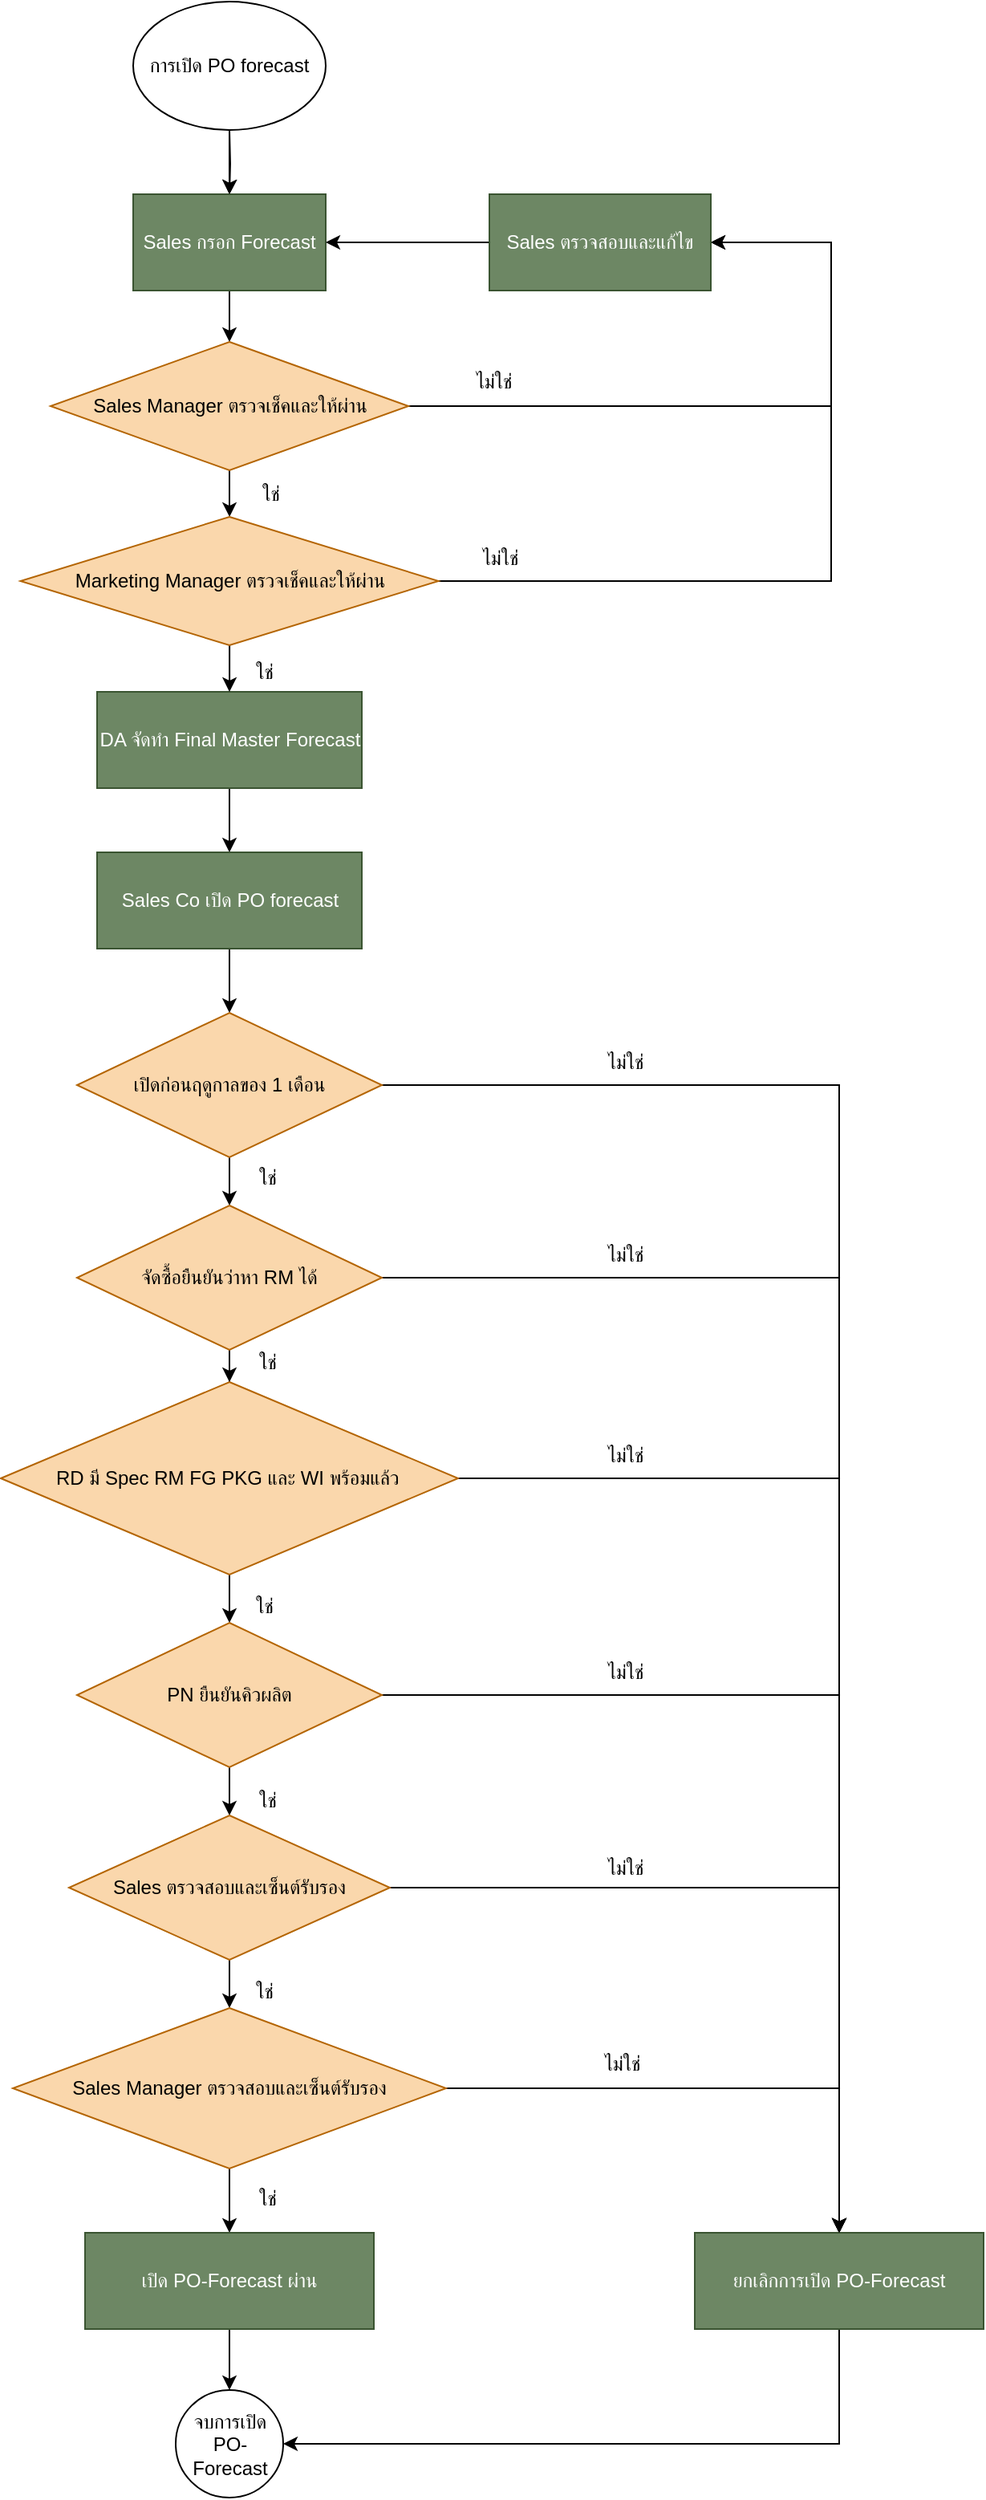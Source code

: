 <mxfile version="28.0.7">
  <diagram id="C5RBs43oDa-KdzZeNtuy" name="Page-1">
    <mxGraphModel dx="983" dy="608" grid="0" gridSize="10" guides="1" tooltips="1" connect="1" arrows="1" fold="1" page="1" pageScale="1" pageWidth="827" pageHeight="1169" math="0" shadow="0">
      <root>
        <mxCell id="WIyWlLk6GJQsqaUBKTNV-0" />
        <mxCell id="WIyWlLk6GJQsqaUBKTNV-1" parent="WIyWlLk6GJQsqaUBKTNV-0" />
        <mxCell id="ul0n_eh6_xzhWPqqEAVD-3" style="edgeStyle=orthogonalEdgeStyle;rounded=0;orthogonalLoop=1;jettySize=auto;html=1;" parent="WIyWlLk6GJQsqaUBKTNV-1" target="ul0n_eh6_xzhWPqqEAVD-4" edge="1">
          <mxGeometry relative="1" as="geometry">
            <mxPoint x="230" y="240" as="targetPoint" />
            <mxPoint x="230" y="120" as="sourcePoint" />
          </mxGeometry>
        </mxCell>
        <mxCell id="MqeZe2jEh2oXcdcuC_fv-15" value="" style="edgeStyle=orthogonalEdgeStyle;rounded=0;orthogonalLoop=1;jettySize=auto;html=1;" parent="WIyWlLk6GJQsqaUBKTNV-1" source="ul0n_eh6_xzhWPqqEAVD-4" target="MqeZe2jEh2oXcdcuC_fv-11" edge="1">
          <mxGeometry relative="1" as="geometry" />
        </mxCell>
        <mxCell id="ul0n_eh6_xzhWPqqEAVD-4" value="Sales กรอก Forecast" style="rounded=0;whiteSpace=wrap;html=1;fillColor=#6d8764;fontColor=#ffffff;strokeColor=#3A5431;" parent="WIyWlLk6GJQsqaUBKTNV-1" vertex="1">
          <mxGeometry x="170" y="160" width="120" height="60" as="geometry" />
        </mxCell>
        <mxCell id="ul0n_eh6_xzhWPqqEAVD-14" value="" style="edgeStyle=orthogonalEdgeStyle;rounded=0;orthogonalLoop=1;jettySize=auto;html=1;strokeColor=light-dark(#000000,#000000);" parent="WIyWlLk6GJQsqaUBKTNV-1" source="ul0n_eh6_xzhWPqqEAVD-11" target="ul0n_eh6_xzhWPqqEAVD-13" edge="1">
          <mxGeometry relative="1" as="geometry" />
        </mxCell>
        <mxCell id="ul0n_eh6_xzhWPqqEAVD-11" value="DA จัดทำ Final Master Forecast&lt;span style=&quot;color: rgba(0, 0, 0, 0); font-family: monospace; font-size: 0px; text-align: start; text-wrap-mode: nowrap;&quot;&gt;%3CmxGraphModel%3E%3Croot%3E%3CmxCell%20id%3D%220%22%2F%3E%3CmxCell%20id%3D%221%22%20parent%3D%220%22%2F%3E%3CmxCell%20id%3D%222%22%20value%3D%22Marketing%20Manager%20%E0%B8%95%E0%B8%A3%E0%B8%A7%E0%B8%88%E0%B9%80%E0%B8%8A%E0%B9%87%E0%B8%84%22%20style%3D%22rounded%3D0%3BwhiteSpace%3Dwrap%3Bhtml%3D1%3B%22%20vertex%3D%221%22%20parent%3D%221%22%3E%3CmxGeometry%20x%3D%22147.5%22%20y%3D%22370%22%20width%3D%22165%22%20height%3D%2260%22%20as%3D%22geometry%22%2F%3E%3C%2FmxCell%3E%3C%2Froot%3E%3C%2FmxGraphModel%3E&lt;/span&gt;" style="rounded=0;whiteSpace=wrap;html=1;fillColor=#6d8764;fontColor=#ffffff;strokeColor=#3A5431;" parent="WIyWlLk6GJQsqaUBKTNV-1" vertex="1">
          <mxGeometry x="147.5" y="470" width="165" height="60" as="geometry" />
        </mxCell>
        <mxCell id="ul0n_eh6_xzhWPqqEAVD-20" value="" style="edgeStyle=orthogonalEdgeStyle;rounded=0;orthogonalLoop=1;jettySize=auto;html=1;" parent="WIyWlLk6GJQsqaUBKTNV-1" source="ul0n_eh6_xzhWPqqEAVD-13" target="ul0n_eh6_xzhWPqqEAVD-15" edge="1">
          <mxGeometry relative="1" as="geometry" />
        </mxCell>
        <mxCell id="ul0n_eh6_xzhWPqqEAVD-13" value="Sales Co เปิด PO forecast" style="rounded=0;whiteSpace=wrap;html=1;fillColor=#6d8764;fontColor=#ffffff;strokeColor=#3A5431;" parent="WIyWlLk6GJQsqaUBKTNV-1" vertex="1">
          <mxGeometry x="147.5" y="570" width="165" height="60" as="geometry" />
        </mxCell>
        <mxCell id="PnefCcI8xvtNNN-fNU-R-4" value="" style="edgeStyle=orthogonalEdgeStyle;rounded=0;orthogonalLoop=1;jettySize=auto;html=1;" parent="WIyWlLk6GJQsqaUBKTNV-1" source="ul0n_eh6_xzhWPqqEAVD-15" target="PnefCcI8xvtNNN-fNU-R-0" edge="1">
          <mxGeometry relative="1" as="geometry" />
        </mxCell>
        <mxCell id="PnefCcI8xvtNNN-fNU-R-22" style="edgeStyle=orthogonalEdgeStyle;rounded=0;orthogonalLoop=1;jettySize=auto;html=1;entryX=0.5;entryY=0;entryDx=0;entryDy=0;strokeColor=light-dark(#000000,#000000);" parent="WIyWlLk6GJQsqaUBKTNV-1" source="ul0n_eh6_xzhWPqqEAVD-15" target="PnefCcI8xvtNNN-fNU-R-11" edge="1">
          <mxGeometry relative="1" as="geometry" />
        </mxCell>
        <mxCell id="ul0n_eh6_xzhWPqqEAVD-15" value="เปิดก่อนฤดูกาลของ 1 เดือน" style="rhombus;whiteSpace=wrap;html=1;fillColor=#fad7ac;strokeColor=#b46504;" parent="WIyWlLk6GJQsqaUBKTNV-1" vertex="1">
          <mxGeometry x="135" y="670" width="190" height="90" as="geometry" />
        </mxCell>
        <mxCell id="ul0n_eh6_xzhWPqqEAVD-19" value="" style="edgeStyle=orthogonalEdgeStyle;rounded=0;orthogonalLoop=1;jettySize=auto;html=1;strokeColor=light-dark(#000000,#000000);" parent="WIyWlLk6GJQsqaUBKTNV-1" source="ul0n_eh6_xzhWPqqEAVD-16" target="ul0n_eh6_xzhWPqqEAVD-4" edge="1">
          <mxGeometry relative="1" as="geometry" />
        </mxCell>
        <mxCell id="ul0n_eh6_xzhWPqqEAVD-16" value="การเปิด PO forecast" style="ellipse;whiteSpace=wrap;html=1;" parent="WIyWlLk6GJQsqaUBKTNV-1" vertex="1">
          <mxGeometry x="170" y="40" width="120" height="80" as="geometry" />
        </mxCell>
        <mxCell id="ul0n_eh6_xzhWPqqEAVD-23" value="จบการเปิด PO-Forecast" style="ellipse;whiteSpace=wrap;html=1;aspect=fixed;" parent="WIyWlLk6GJQsqaUBKTNV-1" vertex="1">
          <mxGeometry x="196.5" y="1528" width="67" height="67" as="geometry" />
        </mxCell>
        <mxCell id="PnefCcI8xvtNNN-fNU-R-5" value="" style="edgeStyle=orthogonalEdgeStyle;rounded=0;orthogonalLoop=1;jettySize=auto;html=1;" parent="WIyWlLk6GJQsqaUBKTNV-1" source="PnefCcI8xvtNNN-fNU-R-0" target="PnefCcI8xvtNNN-fNU-R-1" edge="1">
          <mxGeometry relative="1" as="geometry" />
        </mxCell>
        <mxCell id="PnefCcI8xvtNNN-fNU-R-23" style="edgeStyle=orthogonalEdgeStyle;rounded=0;orthogonalLoop=1;jettySize=auto;html=1;entryX=0.5;entryY=0;entryDx=0;entryDy=0;strokeColor=light-dark(#000000,#000000);" parent="WIyWlLk6GJQsqaUBKTNV-1" source="PnefCcI8xvtNNN-fNU-R-0" target="PnefCcI8xvtNNN-fNU-R-11" edge="1">
          <mxGeometry relative="1" as="geometry" />
        </mxCell>
        <mxCell id="PnefCcI8xvtNNN-fNU-R-0" value="จัดซื้อยืนยันว่าหา RM ได้&lt;span style=&quot;color: rgba(0, 0, 0, 0); font-family: monospace; font-size: 0px; text-align: start; text-wrap-mode: nowrap;&quot;&gt;%3CmxGraphModel%3E%3Croot%3E%3CmxCell%20id%3D%220%22%2F%3E%3CmxCell%20id%3D%221%22%20parent%3D%220%22%2F%3E%3CmxCell%20id%3D%222%22%20value%3D%22%E0%B9%80%E0%B8%9B%E0%B8%B4%E0%B8%94%E0%B8%81%E0%B9%88%E0%B8%AD%E0%B8%99%E0%B8%A4%E0%B8%94%E0%B8%B9%E0%B8%81%E0%B8%B2%E0%B8%A5%E0%B8%82%E0%B8%AD%E0%B8%87%201%20%E0%B9%80%E0%B8%94%E0%B8%B7%E0%B8%AD%E0%B8%99%22%20style%3D%22rhombus%3BwhiteSpace%3Dwrap%3Bhtml%3D1%3B%22%20vertex%3D%221%22%20parent%3D%221%22%3E%3CmxGeometry%20x%3D%22135%22%20y%3D%22670%22%20width%3D%22190%22%20height%3D%2290%22%20as%3D%22geometry%22%2F%3E%3C%2FmxCell%3E%3C%2Froot%3E%3C%2FmxGraphModel%3E&lt;/span&gt;&lt;span style=&quot;color: rgba(0, 0, 0, 0); font-family: monospace; font-size: 0px; text-align: start; text-wrap-mode: nowrap;&quot;&gt;%3CmxGraphModel%3E%3Croot%3E%3CmxCell%20id%3D%220%22%2F%3E%3CmxCell%20id%3D%221%22%20parent%3D%220%22%2F%3E%3CmxCell%20id%3D%222%22%20value%3D%22%E0%B9%80%E0%B8%9B%E0%B8%B4%E0%B8%94%E0%B8%81%E0%B9%88%E0%B8%AD%E0%B8%99%E0%B8%A4%E0%B8%94%E0%B8%B9%E0%B8%81%E0%B8%B2%E0%B8%A5%E0%B8%82%E0%B8%AD%E0%B8%87%201%20%E0%B9%80%E0%B8%94%E0%B8%B7%E0%B8%AD%E0%B8%99%22%20style%3D%22rhombus%3BwhiteSpace%3Dwrap%3Bhtml%3D1%3B%22%20vertex%3D%221%22%20parent%3D%221%22%3E%3CmxGeometry%20x%3D%22135%22%20y%3D%22670%22%20width%3D%22190%22%20height%3D%2290%22%20as%3D%22geometry%22%2F%3E%3C%2FmxCell%3E%3C%2Froot%3E%3C%2FmxGraphModel%3E&lt;/span&gt;" style="rhombus;whiteSpace=wrap;html=1;fillColor=#fad7ac;strokeColor=#b46504;" parent="WIyWlLk6GJQsqaUBKTNV-1" vertex="1">
          <mxGeometry x="135" y="790" width="190" height="90" as="geometry" />
        </mxCell>
        <mxCell id="PnefCcI8xvtNNN-fNU-R-6" value="" style="edgeStyle=orthogonalEdgeStyle;rounded=0;orthogonalLoop=1;jettySize=auto;html=1;" parent="WIyWlLk6GJQsqaUBKTNV-1" source="PnefCcI8xvtNNN-fNU-R-1" target="PnefCcI8xvtNNN-fNU-R-3" edge="1">
          <mxGeometry relative="1" as="geometry" />
        </mxCell>
        <mxCell id="PnefCcI8xvtNNN-fNU-R-24" style="edgeStyle=orthogonalEdgeStyle;rounded=0;orthogonalLoop=1;jettySize=auto;html=1;entryX=0.5;entryY=0;entryDx=0;entryDy=0;strokeColor=light-dark(#000000,#000000);" parent="WIyWlLk6GJQsqaUBKTNV-1" source="PnefCcI8xvtNNN-fNU-R-1" target="PnefCcI8xvtNNN-fNU-R-11" edge="1">
          <mxGeometry relative="1" as="geometry">
            <mxPoint x="610" y="1430" as="targetPoint" />
          </mxGeometry>
        </mxCell>
        <mxCell id="PnefCcI8xvtNNN-fNU-R-1" value="RD มี Spec RM FG PKG และ WI พร้อมแล้ว&amp;nbsp;" style="rhombus;whiteSpace=wrap;html=1;fillColor=#fad7ac;strokeColor=#b46504;" parent="WIyWlLk6GJQsqaUBKTNV-1" vertex="1">
          <mxGeometry x="87.5" y="900" width="285" height="120" as="geometry" />
        </mxCell>
        <mxCell id="PnefCcI8xvtNNN-fNU-R-16" value="" style="edgeStyle=orthogonalEdgeStyle;rounded=0;orthogonalLoop=1;jettySize=auto;html=1;" parent="WIyWlLk6GJQsqaUBKTNV-1" source="PnefCcI8xvtNNN-fNU-R-3" target="PnefCcI8xvtNNN-fNU-R-12" edge="1">
          <mxGeometry relative="1" as="geometry" />
        </mxCell>
        <mxCell id="PnefCcI8xvtNNN-fNU-R-25" style="edgeStyle=orthogonalEdgeStyle;rounded=0;orthogonalLoop=1;jettySize=auto;html=1;entryX=0.5;entryY=0;entryDx=0;entryDy=0;strokeColor=light-dark(#000000,#000000);" parent="WIyWlLk6GJQsqaUBKTNV-1" source="PnefCcI8xvtNNN-fNU-R-3" target="PnefCcI8xvtNNN-fNU-R-11" edge="1">
          <mxGeometry relative="1" as="geometry">
            <mxPoint x="610" y="1420" as="targetPoint" />
          </mxGeometry>
        </mxCell>
        <mxCell id="PnefCcI8xvtNNN-fNU-R-3" value="PN ยืนยันคิวผลิต" style="rhombus;whiteSpace=wrap;html=1;fillColor=#fad7ac;strokeColor=#b46504;" parent="WIyWlLk6GJQsqaUBKTNV-1" vertex="1">
          <mxGeometry x="135" y="1050" width="190" height="90" as="geometry" />
        </mxCell>
        <mxCell id="PnefCcI8xvtNNN-fNU-R-21" style="edgeStyle=orthogonalEdgeStyle;rounded=0;orthogonalLoop=1;jettySize=auto;html=1;entryX=1;entryY=0.5;entryDx=0;entryDy=0;" parent="WIyWlLk6GJQsqaUBKTNV-1" source="PnefCcI8xvtNNN-fNU-R-11" target="ul0n_eh6_xzhWPqqEAVD-23" edge="1">
          <mxGeometry relative="1" as="geometry">
            <Array as="points">
              <mxPoint x="610" y="1562" />
            </Array>
          </mxGeometry>
        </mxCell>
        <mxCell id="PnefCcI8xvtNNN-fNU-R-11" value="ยกเลิกการเปิด PO-Forecast" style="rounded=0;whiteSpace=wrap;html=1;fillColor=#6d8764;fontColor=#ffffff;strokeColor=#3A5431;" parent="WIyWlLk6GJQsqaUBKTNV-1" vertex="1">
          <mxGeometry x="520" y="1430" width="180" height="60" as="geometry" />
        </mxCell>
        <mxCell id="PnefCcI8xvtNNN-fNU-R-17" value="" style="edgeStyle=orthogonalEdgeStyle;rounded=0;orthogonalLoop=1;jettySize=auto;html=1;" parent="WIyWlLk6GJQsqaUBKTNV-1" source="PnefCcI8xvtNNN-fNU-R-12" target="PnefCcI8xvtNNN-fNU-R-13" edge="1">
          <mxGeometry relative="1" as="geometry" />
        </mxCell>
        <mxCell id="PnefCcI8xvtNNN-fNU-R-26" style="edgeStyle=orthogonalEdgeStyle;rounded=0;orthogonalLoop=1;jettySize=auto;html=1;entryX=0.5;entryY=0;entryDx=0;entryDy=0;strokeColor=light-dark(#000000,#000000);" parent="WIyWlLk6GJQsqaUBKTNV-1" source="PnefCcI8xvtNNN-fNU-R-12" target="PnefCcI8xvtNNN-fNU-R-11" edge="1">
          <mxGeometry relative="1" as="geometry">
            <mxPoint x="610" y="1420" as="targetPoint" />
          </mxGeometry>
        </mxCell>
        <mxCell id="PnefCcI8xvtNNN-fNU-R-12" value="Sales ตรวจสอบและเซ็นต์รับรอง" style="rhombus;whiteSpace=wrap;html=1;fillColor=#fad7ac;strokeColor=#b46504;" parent="WIyWlLk6GJQsqaUBKTNV-1" vertex="1">
          <mxGeometry x="130" y="1170" width="200" height="90" as="geometry" />
        </mxCell>
        <mxCell id="PnefCcI8xvtNNN-fNU-R-19" value="" style="edgeStyle=orthogonalEdgeStyle;rounded=0;orthogonalLoop=1;jettySize=auto;html=1;" parent="WIyWlLk6GJQsqaUBKTNV-1" source="PnefCcI8xvtNNN-fNU-R-13" target="PnefCcI8xvtNNN-fNU-R-15" edge="1">
          <mxGeometry relative="1" as="geometry" />
        </mxCell>
        <mxCell id="PnefCcI8xvtNNN-fNU-R-27" style="edgeStyle=orthogonalEdgeStyle;rounded=0;orthogonalLoop=1;jettySize=auto;html=1;entryX=0.5;entryY=0;entryDx=0;entryDy=0;strokeColor=light-dark(#000000,#000000);" parent="WIyWlLk6GJQsqaUBKTNV-1" source="PnefCcI8xvtNNN-fNU-R-13" target="PnefCcI8xvtNNN-fNU-R-11" edge="1">
          <mxGeometry relative="1" as="geometry">
            <mxPoint x="700" y="1340" as="targetPoint" />
            <Array as="points">
              <mxPoint x="610" y="1340" />
            </Array>
          </mxGeometry>
        </mxCell>
        <mxCell id="PnefCcI8xvtNNN-fNU-R-13" value="Sales Manager ตรวจสอบและเซ็นต์รับรอง" style="rhombus;whiteSpace=wrap;html=1;fillColor=#fad7ac;strokeColor=#b46504;" parent="WIyWlLk6GJQsqaUBKTNV-1" vertex="1">
          <mxGeometry x="95" y="1290" width="270" height="100" as="geometry" />
        </mxCell>
        <mxCell id="PnefCcI8xvtNNN-fNU-R-20" value="" style="edgeStyle=orthogonalEdgeStyle;rounded=0;orthogonalLoop=1;jettySize=auto;html=1;" parent="WIyWlLk6GJQsqaUBKTNV-1" source="PnefCcI8xvtNNN-fNU-R-15" target="ul0n_eh6_xzhWPqqEAVD-23" edge="1">
          <mxGeometry relative="1" as="geometry" />
        </mxCell>
        <mxCell id="PnefCcI8xvtNNN-fNU-R-15" value="เปิด PO-Forecast ผ่าน" style="rounded=0;whiteSpace=wrap;html=1;fillColor=#6d8764;fontColor=#ffffff;strokeColor=#3A5431;" parent="WIyWlLk6GJQsqaUBKTNV-1" vertex="1">
          <mxGeometry x="140" y="1430" width="180" height="60" as="geometry" />
        </mxCell>
        <mxCell id="PnefCcI8xvtNNN-fNU-R-28" value="ใช่" style="text;html=1;align=center;verticalAlign=middle;whiteSpace=wrap;rounded=0;" parent="WIyWlLk6GJQsqaUBKTNV-1" vertex="1">
          <mxGeometry x="224" y="758" width="60" height="30" as="geometry" />
        </mxCell>
        <mxCell id="PnefCcI8xvtNNN-fNU-R-34" value="ไม่ใช่" style="text;html=1;align=center;verticalAlign=middle;whiteSpace=wrap;rounded=0;" parent="WIyWlLk6GJQsqaUBKTNV-1" vertex="1">
          <mxGeometry x="447" y="686" width="60" height="30" as="geometry" />
        </mxCell>
        <mxCell id="MqeZe2jEh2oXcdcuC_fv-1" value="ใช่" style="text;html=1;align=center;verticalAlign=middle;whiteSpace=wrap;rounded=0;" parent="WIyWlLk6GJQsqaUBKTNV-1" vertex="1">
          <mxGeometry x="224" y="873" width="60" height="30" as="geometry" />
        </mxCell>
        <mxCell id="MqeZe2jEh2oXcdcuC_fv-2" value="ใช่" style="text;html=1;align=center;verticalAlign=middle;whiteSpace=wrap;rounded=0;" parent="WIyWlLk6GJQsqaUBKTNV-1" vertex="1">
          <mxGeometry x="222" y="1025" width="60" height="30" as="geometry" />
        </mxCell>
        <mxCell id="MqeZe2jEh2oXcdcuC_fv-3" value="ใช่" style="text;html=1;align=center;verticalAlign=middle;whiteSpace=wrap;rounded=0;" parent="WIyWlLk6GJQsqaUBKTNV-1" vertex="1">
          <mxGeometry x="224" y="1146" width="60" height="30" as="geometry" />
        </mxCell>
        <mxCell id="MqeZe2jEh2oXcdcuC_fv-4" value="ใช่" style="text;html=1;align=center;verticalAlign=middle;whiteSpace=wrap;rounded=0;" parent="WIyWlLk6GJQsqaUBKTNV-1" vertex="1">
          <mxGeometry x="222" y="1265" width="60" height="30" as="geometry" />
        </mxCell>
        <mxCell id="MqeZe2jEh2oXcdcuC_fv-5" value="ใช่" style="text;html=1;align=center;verticalAlign=middle;whiteSpace=wrap;rounded=0;" parent="WIyWlLk6GJQsqaUBKTNV-1" vertex="1">
          <mxGeometry x="224" y="1394" width="60" height="30" as="geometry" />
        </mxCell>
        <mxCell id="MqeZe2jEh2oXcdcuC_fv-6" value="ไม่ใช่" style="text;html=1;align=center;verticalAlign=middle;whiteSpace=wrap;rounded=0;" parent="WIyWlLk6GJQsqaUBKTNV-1" vertex="1">
          <mxGeometry x="447" y="806" width="60" height="30" as="geometry" />
        </mxCell>
        <mxCell id="MqeZe2jEh2oXcdcuC_fv-7" value="ไม่ใช่" style="text;html=1;align=center;verticalAlign=middle;whiteSpace=wrap;rounded=0;" parent="WIyWlLk6GJQsqaUBKTNV-1" vertex="1">
          <mxGeometry x="447" y="931" width="60" height="30" as="geometry" />
        </mxCell>
        <mxCell id="MqeZe2jEh2oXcdcuC_fv-8" value="ไม่ใช่" style="text;html=1;align=center;verticalAlign=middle;whiteSpace=wrap;rounded=0;" parent="WIyWlLk6GJQsqaUBKTNV-1" vertex="1">
          <mxGeometry x="447" y="1066" width="60" height="30" as="geometry" />
        </mxCell>
        <mxCell id="MqeZe2jEh2oXcdcuC_fv-9" value="ไม่ใช่" style="text;html=1;align=center;verticalAlign=middle;whiteSpace=wrap;rounded=0;" parent="WIyWlLk6GJQsqaUBKTNV-1" vertex="1">
          <mxGeometry x="447" y="1188" width="60" height="30" as="geometry" />
        </mxCell>
        <mxCell id="MqeZe2jEh2oXcdcuC_fv-10" value="ไม่ใช่" style="text;html=1;align=center;verticalAlign=middle;whiteSpace=wrap;rounded=0;" parent="WIyWlLk6GJQsqaUBKTNV-1" vertex="1">
          <mxGeometry x="445" y="1310" width="60" height="30" as="geometry" />
        </mxCell>
        <mxCell id="MqeZe2jEh2oXcdcuC_fv-16" value="" style="edgeStyle=orthogonalEdgeStyle;rounded=0;orthogonalLoop=1;jettySize=auto;html=1;" parent="WIyWlLk6GJQsqaUBKTNV-1" source="MqeZe2jEh2oXcdcuC_fv-11" target="MqeZe2jEh2oXcdcuC_fv-14" edge="1">
          <mxGeometry relative="1" as="geometry" />
        </mxCell>
        <mxCell id="MqeZe2jEh2oXcdcuC_fv-19" style="edgeStyle=orthogonalEdgeStyle;rounded=0;orthogonalLoop=1;jettySize=auto;html=1;entryX=1;entryY=0.5;entryDx=0;entryDy=0;" parent="WIyWlLk6GJQsqaUBKTNV-1" source="MqeZe2jEh2oXcdcuC_fv-11" target="MqeZe2jEh2oXcdcuC_fv-24" edge="1">
          <mxGeometry relative="1" as="geometry">
            <mxPoint x="675" y="125" as="targetPoint" />
            <Array as="points">
              <mxPoint x="605" y="292" />
              <mxPoint x="605" y="190" />
            </Array>
          </mxGeometry>
        </mxCell>
        <mxCell id="MqeZe2jEh2oXcdcuC_fv-11" value="Sales Manager ตรวจเช็คและให้ผ่าน" style="rhombus;whiteSpace=wrap;html=1;fillColor=#fad7ac;strokeColor=#b46504;" parent="WIyWlLk6GJQsqaUBKTNV-1" vertex="1">
          <mxGeometry x="118.5" y="252" width="223" height="80" as="geometry" />
        </mxCell>
        <mxCell id="MqeZe2jEh2oXcdcuC_fv-17" value="" style="edgeStyle=orthogonalEdgeStyle;rounded=0;orthogonalLoop=1;jettySize=auto;html=1;" parent="WIyWlLk6GJQsqaUBKTNV-1" source="MqeZe2jEh2oXcdcuC_fv-14" target="ul0n_eh6_xzhWPqqEAVD-11" edge="1">
          <mxGeometry relative="1" as="geometry" />
        </mxCell>
        <mxCell id="MqeZe2jEh2oXcdcuC_fv-26" style="edgeStyle=orthogonalEdgeStyle;rounded=0;orthogonalLoop=1;jettySize=auto;html=1;entryX=1;entryY=0.5;entryDx=0;entryDy=0;" parent="WIyWlLk6GJQsqaUBKTNV-1" source="MqeZe2jEh2oXcdcuC_fv-14" target="MqeZe2jEh2oXcdcuC_fv-24" edge="1">
          <mxGeometry relative="1" as="geometry">
            <Array as="points">
              <mxPoint x="605" y="401" />
              <mxPoint x="605" y="190" />
            </Array>
          </mxGeometry>
        </mxCell>
        <mxCell id="MqeZe2jEh2oXcdcuC_fv-14" value="Marketing Manager ตรวจเช็คและให้ผ่าน" style="rhombus;whiteSpace=wrap;html=1;fillColor=#fad7ac;strokeColor=#b46504;" parent="WIyWlLk6GJQsqaUBKTNV-1" vertex="1">
          <mxGeometry x="99.75" y="361" width="260.5" height="80" as="geometry" />
        </mxCell>
        <mxCell id="MqeZe2jEh2oXcdcuC_fv-20" value="ใช่" style="text;html=1;align=center;verticalAlign=middle;whiteSpace=wrap;rounded=0;" parent="WIyWlLk6GJQsqaUBKTNV-1" vertex="1">
          <mxGeometry x="226" y="332" width="60" height="30" as="geometry" />
        </mxCell>
        <mxCell id="MqeZe2jEh2oXcdcuC_fv-21" value="ใช่" style="text;html=1;align=center;verticalAlign=middle;whiteSpace=wrap;rounded=0;" parent="WIyWlLk6GJQsqaUBKTNV-1" vertex="1">
          <mxGeometry x="222" y="443" width="60" height="30" as="geometry" />
        </mxCell>
        <mxCell id="MqeZe2jEh2oXcdcuC_fv-22" value="ไม่ใช่" style="text;html=1;align=center;verticalAlign=middle;whiteSpace=wrap;rounded=0;" parent="WIyWlLk6GJQsqaUBKTNV-1" vertex="1">
          <mxGeometry x="365" y="262" width="60" height="30" as="geometry" />
        </mxCell>
        <mxCell id="MqeZe2jEh2oXcdcuC_fv-23" value="ไม่ใช่" style="text;html=1;align=center;verticalAlign=middle;whiteSpace=wrap;rounded=0;" parent="WIyWlLk6GJQsqaUBKTNV-1" vertex="1">
          <mxGeometry x="369" y="372" width="60" height="30" as="geometry" />
        </mxCell>
        <mxCell id="MqeZe2jEh2oXcdcuC_fv-25" style="edgeStyle=orthogonalEdgeStyle;rounded=0;orthogonalLoop=1;jettySize=auto;html=1;entryX=1;entryY=0.5;entryDx=0;entryDy=0;" parent="WIyWlLk6GJQsqaUBKTNV-1" source="MqeZe2jEh2oXcdcuC_fv-24" target="ul0n_eh6_xzhWPqqEAVD-4" edge="1">
          <mxGeometry relative="1" as="geometry" />
        </mxCell>
        <mxCell id="MqeZe2jEh2oXcdcuC_fv-24" value="Sales ตรวจสอบและแก้ไข" style="rounded=0;whiteSpace=wrap;html=1;fillColor=#6d8764;fontColor=#ffffff;strokeColor=#3A5431;" parent="WIyWlLk6GJQsqaUBKTNV-1" vertex="1">
          <mxGeometry x="392" y="160" width="138" height="60" as="geometry" />
        </mxCell>
      </root>
    </mxGraphModel>
  </diagram>
</mxfile>
